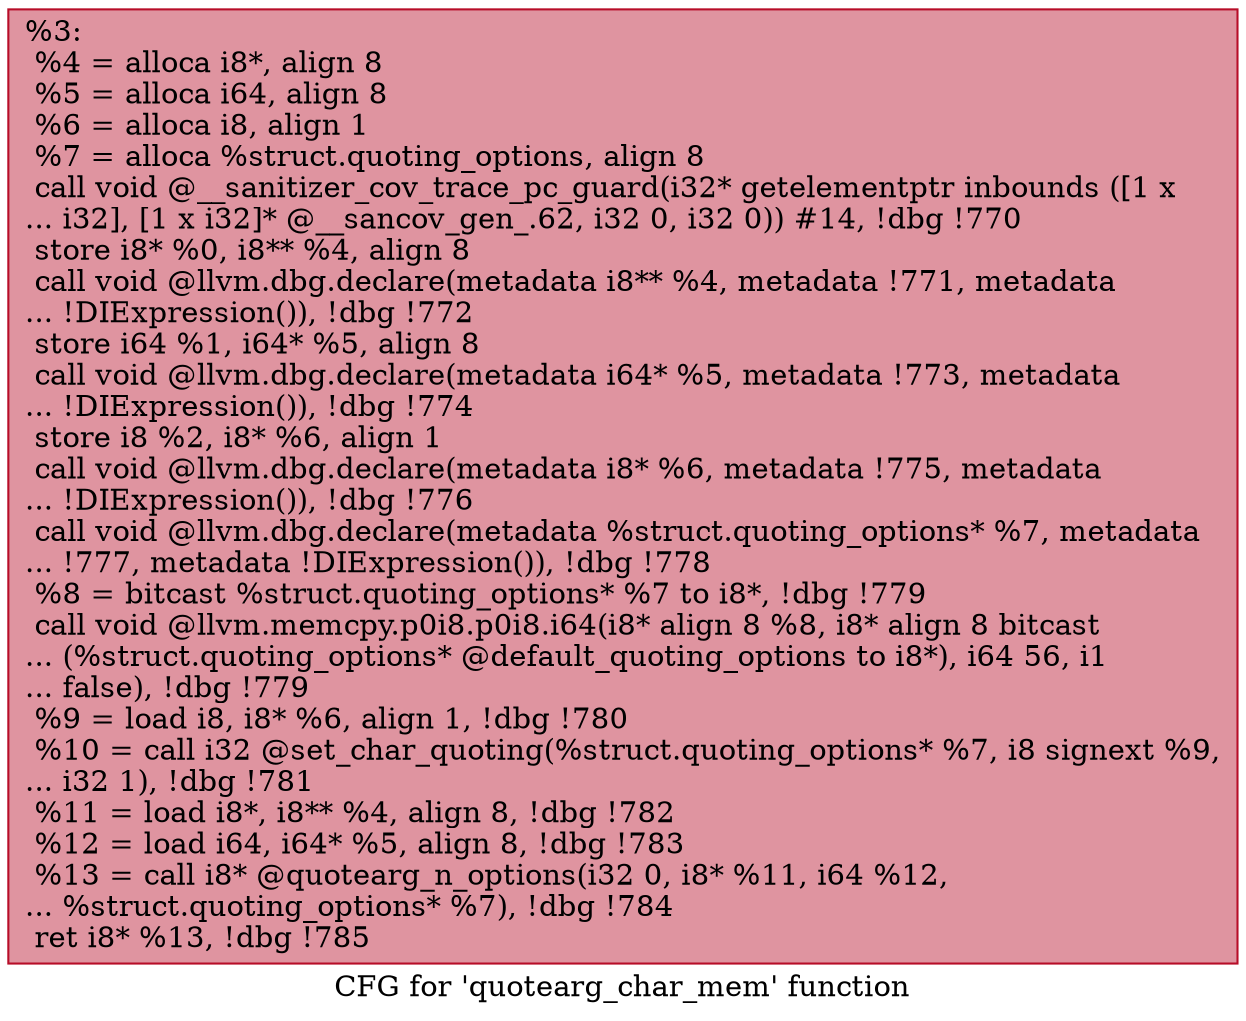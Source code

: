 digraph "CFG for 'quotearg_char_mem' function" {
	label="CFG for 'quotearg_char_mem' function";

	Node0x5555558d8920 [shape=record,color="#b70d28ff", style=filled, fillcolor="#b70d2870",label="{%3:\l  %4 = alloca i8*, align 8\l  %5 = alloca i64, align 8\l  %6 = alloca i8, align 1\l  %7 = alloca %struct.quoting_options, align 8\l  call void @__sanitizer_cov_trace_pc_guard(i32* getelementptr inbounds ([1 x\l... i32], [1 x i32]* @__sancov_gen_.62, i32 0, i32 0)) #14, !dbg !770\l  store i8* %0, i8** %4, align 8\l  call void @llvm.dbg.declare(metadata i8** %4, metadata !771, metadata\l... !DIExpression()), !dbg !772\l  store i64 %1, i64* %5, align 8\l  call void @llvm.dbg.declare(metadata i64* %5, metadata !773, metadata\l... !DIExpression()), !dbg !774\l  store i8 %2, i8* %6, align 1\l  call void @llvm.dbg.declare(metadata i8* %6, metadata !775, metadata\l... !DIExpression()), !dbg !776\l  call void @llvm.dbg.declare(metadata %struct.quoting_options* %7, metadata\l... !777, metadata !DIExpression()), !dbg !778\l  %8 = bitcast %struct.quoting_options* %7 to i8*, !dbg !779\l  call void @llvm.memcpy.p0i8.p0i8.i64(i8* align 8 %8, i8* align 8 bitcast\l... (%struct.quoting_options* @default_quoting_options to i8*), i64 56, i1\l... false), !dbg !779\l  %9 = load i8, i8* %6, align 1, !dbg !780\l  %10 = call i32 @set_char_quoting(%struct.quoting_options* %7, i8 signext %9,\l... i32 1), !dbg !781\l  %11 = load i8*, i8** %4, align 8, !dbg !782\l  %12 = load i64, i64* %5, align 8, !dbg !783\l  %13 = call i8* @quotearg_n_options(i32 0, i8* %11, i64 %12,\l... %struct.quoting_options* %7), !dbg !784\l  ret i8* %13, !dbg !785\l}"];
}

